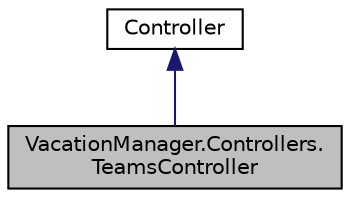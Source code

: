 digraph "VacationManager.Controllers.TeamsController"
{
 // LATEX_PDF_SIZE
  edge [fontname="Helvetica",fontsize="10",labelfontname="Helvetica",labelfontsize="10"];
  node [fontname="Helvetica",fontsize="10",shape=record];
  Node1 [label="VacationManager.Controllers.\lTeamsController",height=0.2,width=0.4,color="black", fillcolor="grey75", style="filled", fontcolor="black",tooltip="Controls the Team logic."];
  Node2 -> Node1 [dir="back",color="midnightblue",fontsize="10",style="solid",fontname="Helvetica"];
  Node2 [label="Controller",height=0.2,width=0.4,color="black", fillcolor="white", style="filled",tooltip=" "];
}
